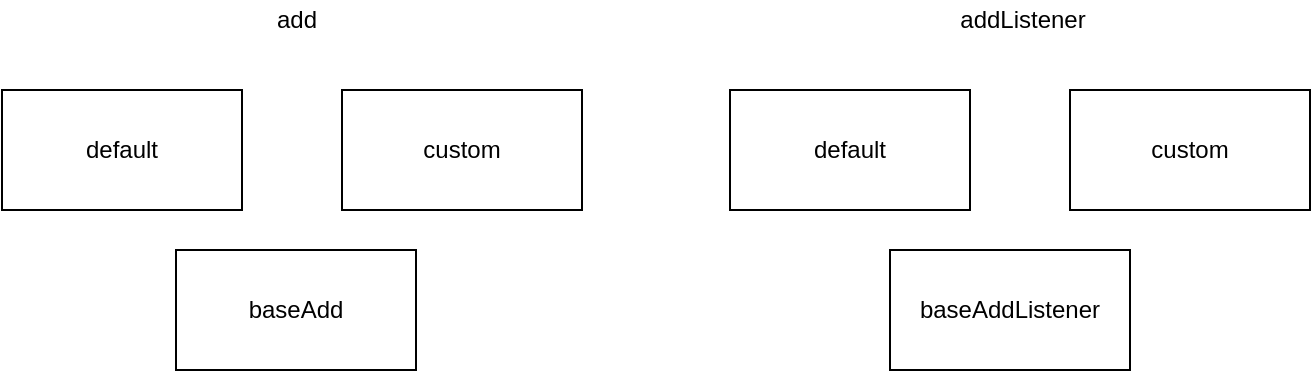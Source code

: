 <mxfile version="13.1.3">
    <diagram id="6hGFLwfOUW9BJ-s0fimq" name="Page-1">
        <mxGraphModel dx="1064" dy="605" grid="1" gridSize="10" guides="1" tooltips="1" connect="1" arrows="1" fold="1" page="1" pageScale="1" pageWidth="827" pageHeight="1169" math="0" shadow="0">
            <root>
                <mxCell id="0"/>
                <mxCell id="1" parent="0"/>
                <mxCell id="3" value="custom" style="rounded=0;whiteSpace=wrap;html=1;" vertex="1" parent="1">
                    <mxGeometry x="220" y="220" width="120" height="60" as="geometry"/>
                </mxCell>
                <mxCell id="4" value="default" style="rounded=0;whiteSpace=wrap;html=1;" vertex="1" parent="1">
                    <mxGeometry x="50" y="220" width="120" height="60" as="geometry"/>
                </mxCell>
                <mxCell id="9" value="custom" style="rounded=0;whiteSpace=wrap;html=1;" vertex="1" parent="1">
                    <mxGeometry x="584" y="220" width="120" height="60" as="geometry"/>
                </mxCell>
                <mxCell id="10" value="default" style="rounded=0;whiteSpace=wrap;html=1;" vertex="1" parent="1">
                    <mxGeometry x="414" y="220" width="120" height="60" as="geometry"/>
                </mxCell>
                <mxCell id="11" value="baseAddListener" style="rounded=0;whiteSpace=wrap;html=1;" vertex="1" parent="1">
                    <mxGeometry x="494" y="300" width="120" height="60" as="geometry"/>
                </mxCell>
                <mxCell id="12" value="baseAdd" style="rounded=0;whiteSpace=wrap;html=1;" vertex="1" parent="1">
                    <mxGeometry x="137" y="300" width="120" height="60" as="geometry"/>
                </mxCell>
                <mxCell id="13" value="add" style="text;html=1;align=center;verticalAlign=middle;resizable=0;points=[];autosize=1;" vertex="1" parent="1">
                    <mxGeometry x="177" y="175" width="40" height="20" as="geometry"/>
                </mxCell>
                <mxCell id="14" value="addListener" style="text;html=1;align=center;verticalAlign=middle;resizable=0;points=[];autosize=1;" vertex="1" parent="1">
                    <mxGeometry x="520" y="175" width="80" height="20" as="geometry"/>
                </mxCell>
            </root>
        </mxGraphModel>
    </diagram>
</mxfile>